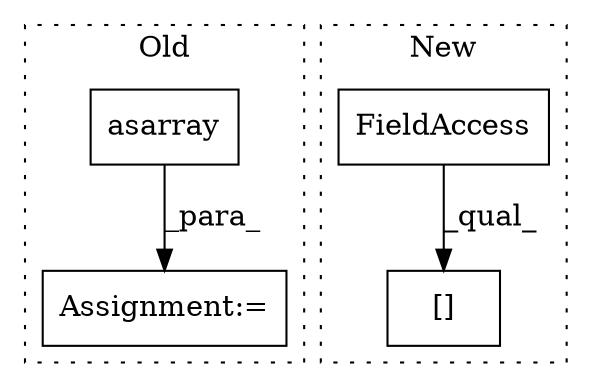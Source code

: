digraph G {
subgraph cluster0 {
1 [label="asarray" a="32" s="1074,1223" l="19,-5" shape="box"];
3 [label="Assignment:=" a="7" s="1067" l="1" shape="box"];
label = "Old";
style="dotted";
}
subgraph cluster1 {
2 [label="[]" a="2" s="1089,1106" l="16,1" shape="box"];
4 [label="FieldAccess" a="22" s="1089" l="15" shape="box"];
label = "New";
style="dotted";
}
1 -> 3 [label="_para_"];
4 -> 2 [label="_qual_"];
}